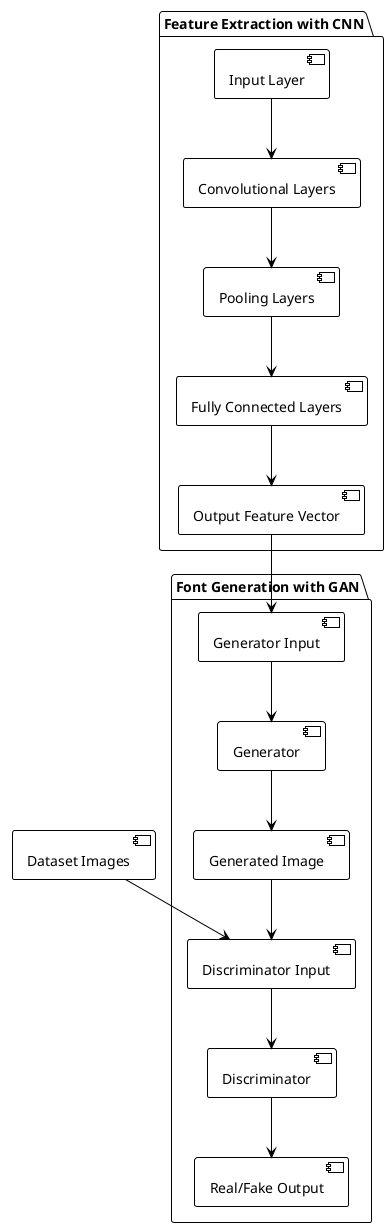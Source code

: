 @startuml
!theme plain

package "Feature Extraction with CNN" {
    [Input Layer] --> [Convolutional Layers]
    [Convolutional Layers] --> [Pooling Layers]
    [Pooling Layers] --> [Fully Connected Layers]
    [Fully Connected Layers] --> [Output Feature Vector]
}

package "Font Generation with GAN" {
    [Generator Input] --> [Generator]
    [Generator] --> [Generated Image]
    [Discriminator Input] --> [Discriminator]
    [Discriminator] --> [Real/Fake Output]
}

[Output Feature Vector] --> [Generator Input]
[Generated Image] --> [Discriminator Input]
[Dataset Images] --> [Discriminator Input]

@enduml